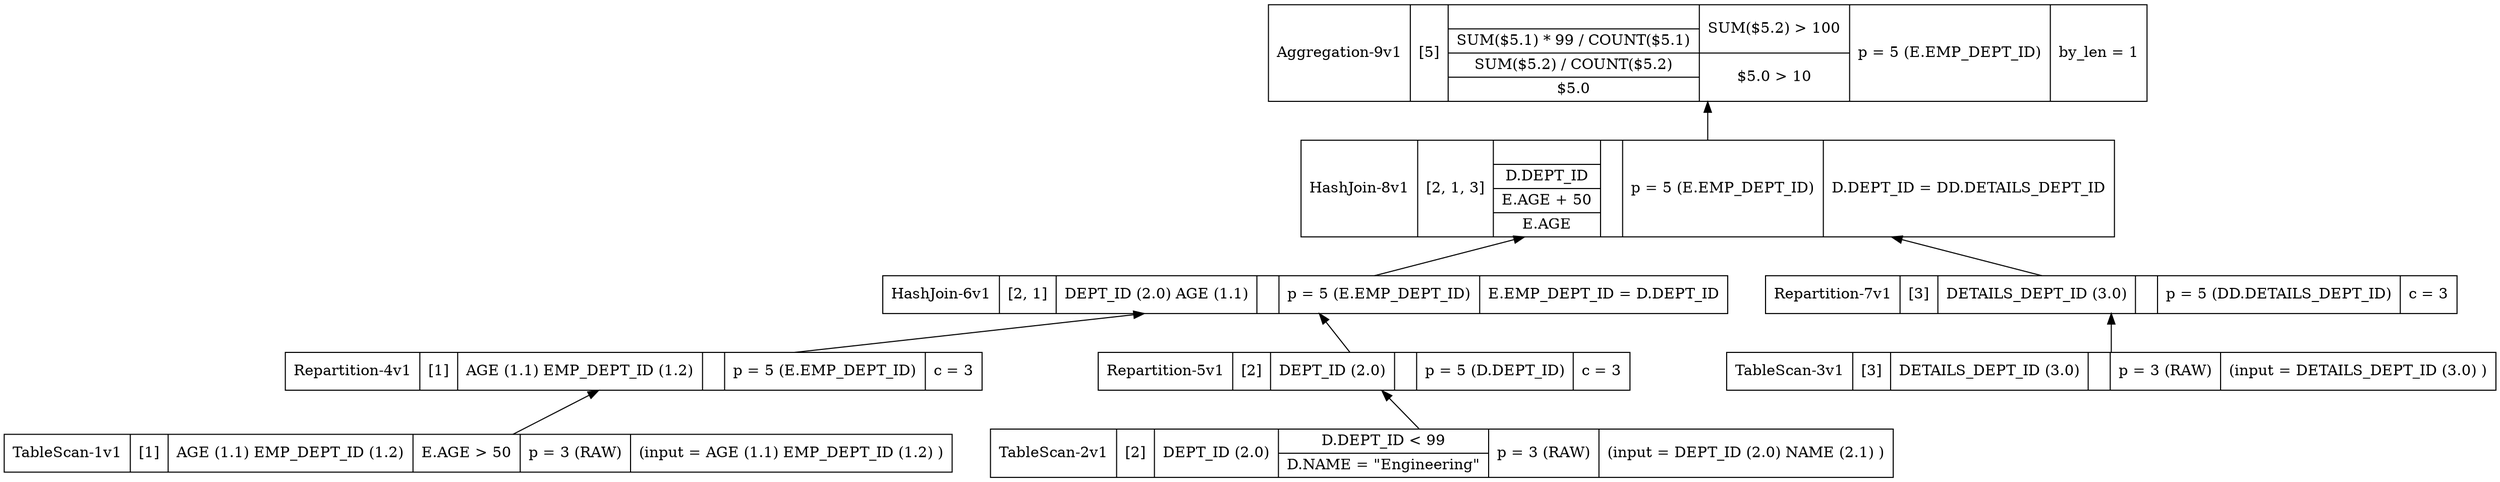digraph example1 {
    node [shape=record];
    rankdir=BT;
    nodesep=0.5;
    ordering="in";
    lopkeyLOPKey8v1 -> lopkeyLOPKey9v1;
    lopkeyLOPKey6v1 -> lopkeyLOPKey8v1;
    lopkeyLOPKey4v1 -> lopkeyLOPKey6v1;
    lopkeyLOPKey1v1 -> lopkeyLOPKey4v1;
    lopkeyLOPKey1v1[label="TableScan-1v1|[1]|AGE (1.1) EMP_DEPT_ID (1.2) |{E.AGE \> 50}|p = 3 (RAW)|(input = AGE (1.1) EMP_DEPT_ID (1.2) )"];
    lopkeyLOPKey4v1[label="Repartition-4v1|[1]|AGE (1.1) EMP_DEPT_ID (1.2) |{}|p = 5 (E.EMP_DEPT_ID)|c = 3"];
    lopkeyLOPKey5v1 -> lopkeyLOPKey6v1;
    lopkeyLOPKey2v1 -> lopkeyLOPKey5v1;
    lopkeyLOPKey2v1[label="TableScan-2v1|[2]|DEPT_ID (2.0) |{D.DEPT_ID \< 99|D.NAME = \"Engineering\"}|p = 3 (RAW)|(input = DEPT_ID (2.0) NAME (2.1) )"];
    lopkeyLOPKey5v1[label="Repartition-5v1|[2]|DEPT_ID (2.0) |{}|p = 5 (D.DEPT_ID)|c = 3"];
    lopkeyLOPKey6v1[label="HashJoin-6v1|[2, 1]|DEPT_ID (2.0) AGE (1.1) |{}|p = 5 (E.EMP_DEPT_ID)|E.EMP_DEPT_ID = D.DEPT_ID"];
    lopkeyLOPKey7v1 -> lopkeyLOPKey8v1;
    lopkeyLOPKey3v1 -> lopkeyLOPKey7v1;
    lopkeyLOPKey3v1[label="TableScan-3v1|[3]|DETAILS_DEPT_ID (3.0) |{}|p = 3 (RAW)|(input = DETAILS_DEPT_ID (3.0) )"];
    lopkeyLOPKey7v1[label="Repartition-7v1|[3]|DETAILS_DEPT_ID (3.0) |{}|p = 5 (DD.DETAILS_DEPT_ID)|c = 3"];
    lopkeyLOPKey8v1[label="HashJoin-8v1|[2, 1, 3]|{|D.DEPT_ID|E.AGE + 50|E.AGE}|{}|p = 5 (E.EMP_DEPT_ID)|D.DEPT_ID = DD.DETAILS_DEPT_ID"];
    lopkeyLOPKey9v1[label="Aggregation-9v1|[5]|{|SUM($5.1) * 99 / COUNT($5.1)|SUM($5.2) / COUNT($5.2)|$5.0}|{SUM($5.2) \> 100|$5.0 \> 10}|p = 5 (E.EMP_DEPT_ID)|by_len = 1"];
}
